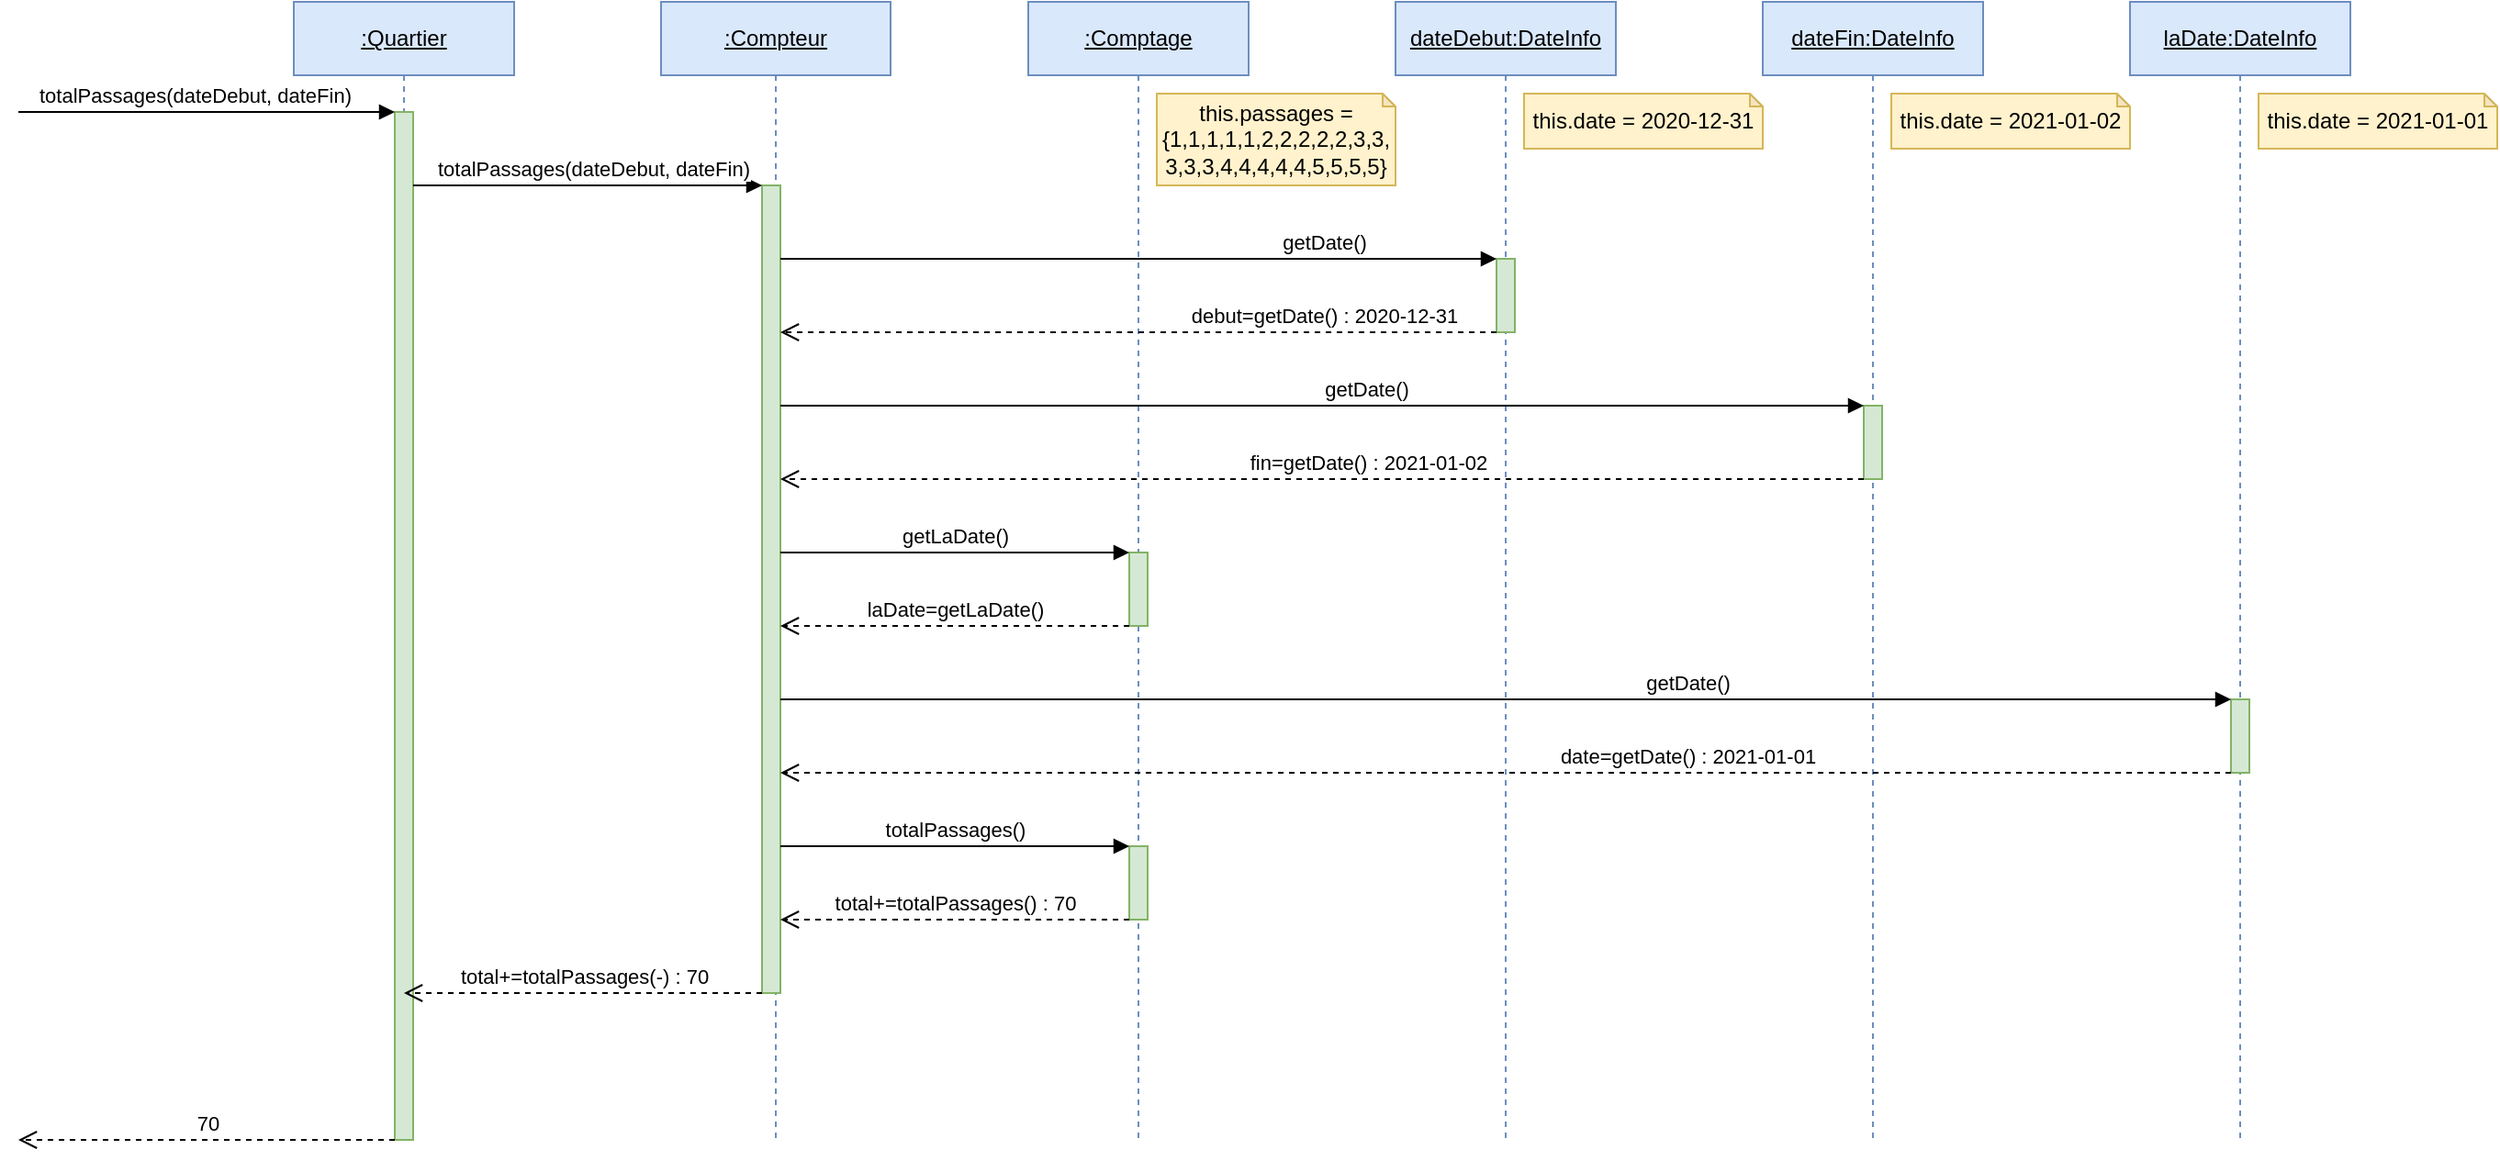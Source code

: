 <mxfile version="21.4.0" type="device">
  <diagram name="Page-1" id="jepwlo9yQ6EUDHf_CkzT">
    <mxGraphModel dx="2049" dy="1174" grid="1" gridSize="10" guides="1" tooltips="1" connect="1" arrows="1" fold="1" page="1" pageScale="1" pageWidth="850" pageHeight="1100" math="0" shadow="0">
      <root>
        <mxCell id="0" />
        <mxCell id="1" parent="0" />
        <mxCell id="e0yvPpbI0aPIqQEcS8R--3" value="&lt;u&gt;:Quartier&lt;/u&gt;" style="shape=umlLifeline;perimeter=lifelinePerimeter;whiteSpace=wrap;html=1;container=1;dropTarget=0;collapsible=0;recursiveResize=0;outlineConnect=0;portConstraint=eastwest;newEdgeStyle={&quot;edgeStyle&quot;:&quot;elbowEdgeStyle&quot;,&quot;elbow&quot;:&quot;vertical&quot;,&quot;curved&quot;:0,&quot;rounded&quot;:0};fillColor=#dae8fc;strokeColor=#6c8ebf;" vertex="1" parent="1">
          <mxGeometry x="160" y="140" width="120" height="620" as="geometry" />
        </mxCell>
        <mxCell id="e0yvPpbI0aPIqQEcS8R--9" value="" style="html=1;points=[];perimeter=orthogonalPerimeter;outlineConnect=0;targetShapes=umlLifeline;portConstraint=eastwest;newEdgeStyle={&quot;edgeStyle&quot;:&quot;elbowEdgeStyle&quot;,&quot;elbow&quot;:&quot;vertical&quot;,&quot;curved&quot;:0,&quot;rounded&quot;:0};fillColor=#d5e8d4;strokeColor=#82b366;" vertex="1" parent="e0yvPpbI0aPIqQEcS8R--3">
          <mxGeometry x="55" y="60" width="10" height="560" as="geometry" />
        </mxCell>
        <mxCell id="e0yvPpbI0aPIqQEcS8R--10" value="totalPassages(dateDebut, dateFin)" style="html=1;verticalAlign=bottom;endArrow=block;edgeStyle=elbowEdgeStyle;elbow=vertical;curved=0;rounded=0;" edge="1" target="e0yvPpbI0aPIqQEcS8R--9" parent="e0yvPpbI0aPIqQEcS8R--3">
          <mxGeometry x="0.176" relative="1" as="geometry">
            <mxPoint x="-90" y="60" as="sourcePoint" />
            <Array as="points">
              <mxPoint x="-150" y="60" />
            </Array>
            <mxPoint as="offset" />
          </mxGeometry>
        </mxCell>
        <mxCell id="e0yvPpbI0aPIqQEcS8R--11" value="70" style="html=1;verticalAlign=bottom;endArrow=open;dashed=1;endSize=8;edgeStyle=elbowEdgeStyle;elbow=vertical;curved=0;rounded=0;" edge="1" source="e0yvPpbI0aPIqQEcS8R--9" parent="e0yvPpbI0aPIqQEcS8R--3">
          <mxGeometry relative="1" as="geometry">
            <mxPoint x="-150" y="620" as="targetPoint" />
            <Array as="points">
              <mxPoint x="-20" y="620" />
              <mxPoint y="280" />
            </Array>
          </mxGeometry>
        </mxCell>
        <mxCell id="e0yvPpbI0aPIqQEcS8R--4" value="&lt;u&gt;:Compteur&lt;/u&gt;" style="shape=umlLifeline;perimeter=lifelinePerimeter;whiteSpace=wrap;html=1;container=1;dropTarget=0;collapsible=0;recursiveResize=0;outlineConnect=0;portConstraint=eastwest;newEdgeStyle={&quot;edgeStyle&quot;:&quot;elbowEdgeStyle&quot;,&quot;elbow&quot;:&quot;vertical&quot;,&quot;curved&quot;:0,&quot;rounded&quot;:0};fillColor=#dae8fc;strokeColor=#6c8ebf;" vertex="1" parent="1">
          <mxGeometry x="360" y="140" width="125" height="620" as="geometry" />
        </mxCell>
        <mxCell id="e0yvPpbI0aPIqQEcS8R--12" value="" style="html=1;points=[];perimeter=orthogonalPerimeter;outlineConnect=0;targetShapes=umlLifeline;portConstraint=eastwest;newEdgeStyle={&quot;edgeStyle&quot;:&quot;elbowEdgeStyle&quot;,&quot;elbow&quot;:&quot;vertical&quot;,&quot;curved&quot;:0,&quot;rounded&quot;:0};fillColor=#d5e8d4;strokeColor=#82b366;" vertex="1" parent="e0yvPpbI0aPIqQEcS8R--4">
          <mxGeometry x="55" y="100" width="10" height="440" as="geometry" />
        </mxCell>
        <mxCell id="e0yvPpbI0aPIqQEcS8R--5" value="&lt;u&gt;:Comptage&lt;/u&gt;" style="shape=umlLifeline;perimeter=lifelinePerimeter;whiteSpace=wrap;html=1;container=1;dropTarget=0;collapsible=0;recursiveResize=0;outlineConnect=0;portConstraint=eastwest;newEdgeStyle={&quot;edgeStyle&quot;:&quot;elbowEdgeStyle&quot;,&quot;elbow&quot;:&quot;vertical&quot;,&quot;curved&quot;:0,&quot;rounded&quot;:0};fillColor=#dae8fc;strokeColor=#6c8ebf;" vertex="1" parent="1">
          <mxGeometry x="560" y="140" width="120" height="620" as="geometry" />
        </mxCell>
        <mxCell id="e0yvPpbI0aPIqQEcS8R--26" value="" style="html=1;points=[];perimeter=orthogonalPerimeter;outlineConnect=0;targetShapes=umlLifeline;portConstraint=eastwest;newEdgeStyle={&quot;edgeStyle&quot;:&quot;elbowEdgeStyle&quot;,&quot;elbow&quot;:&quot;vertical&quot;,&quot;curved&quot;:0,&quot;rounded&quot;:0};fillColor=#d5e8d4;strokeColor=#82b366;" vertex="1" parent="e0yvPpbI0aPIqQEcS8R--5">
          <mxGeometry x="55" y="300" width="10" height="40" as="geometry" />
        </mxCell>
        <mxCell id="e0yvPpbI0aPIqQEcS8R--35" value="" style="html=1;points=[];perimeter=orthogonalPerimeter;outlineConnect=0;targetShapes=umlLifeline;portConstraint=eastwest;newEdgeStyle={&quot;edgeStyle&quot;:&quot;elbowEdgeStyle&quot;,&quot;elbow&quot;:&quot;vertical&quot;,&quot;curved&quot;:0,&quot;rounded&quot;:0};fillColor=#d5e8d4;strokeColor=#82b366;" vertex="1" parent="e0yvPpbI0aPIqQEcS8R--5">
          <mxGeometry x="55" y="460" width="10" height="40" as="geometry" />
        </mxCell>
        <mxCell id="e0yvPpbI0aPIqQEcS8R--6" value="&lt;u&gt;dateDebut:DateInfo&lt;/u&gt;" style="shape=umlLifeline;perimeter=lifelinePerimeter;whiteSpace=wrap;html=1;container=1;dropTarget=0;collapsible=0;recursiveResize=0;outlineConnect=0;portConstraint=eastwest;newEdgeStyle={&quot;edgeStyle&quot;:&quot;elbowEdgeStyle&quot;,&quot;elbow&quot;:&quot;vertical&quot;,&quot;curved&quot;:0,&quot;rounded&quot;:0};fillColor=#dae8fc;strokeColor=#6c8ebf;" vertex="1" parent="1">
          <mxGeometry x="760" y="140" width="120" height="620" as="geometry" />
        </mxCell>
        <mxCell id="e0yvPpbI0aPIqQEcS8R--15" value="" style="html=1;points=[];perimeter=orthogonalPerimeter;outlineConnect=0;targetShapes=umlLifeline;portConstraint=eastwest;newEdgeStyle={&quot;edgeStyle&quot;:&quot;elbowEdgeStyle&quot;,&quot;elbow&quot;:&quot;vertical&quot;,&quot;curved&quot;:0,&quot;rounded&quot;:0};fillColor=#d5e8d4;strokeColor=#82b366;" vertex="1" parent="e0yvPpbI0aPIqQEcS8R--6">
          <mxGeometry x="55" y="140" width="10" height="40" as="geometry" />
        </mxCell>
        <mxCell id="e0yvPpbI0aPIqQEcS8R--7" value="&lt;u&gt;dateFin:DateInfo&lt;/u&gt;" style="shape=umlLifeline;perimeter=lifelinePerimeter;whiteSpace=wrap;html=1;container=1;dropTarget=0;collapsible=0;recursiveResize=0;outlineConnect=0;portConstraint=eastwest;newEdgeStyle={&quot;edgeStyle&quot;:&quot;elbowEdgeStyle&quot;,&quot;elbow&quot;:&quot;vertical&quot;,&quot;curved&quot;:0,&quot;rounded&quot;:0};fillColor=#dae8fc;strokeColor=#6c8ebf;" vertex="1" parent="1">
          <mxGeometry x="960" y="140" width="120" height="620" as="geometry" />
        </mxCell>
        <mxCell id="e0yvPpbI0aPIqQEcS8R--23" value="" style="html=1;points=[];perimeter=orthogonalPerimeter;outlineConnect=0;targetShapes=umlLifeline;portConstraint=eastwest;newEdgeStyle={&quot;edgeStyle&quot;:&quot;elbowEdgeStyle&quot;,&quot;elbow&quot;:&quot;vertical&quot;,&quot;curved&quot;:0,&quot;rounded&quot;:0};fillColor=#d5e8d4;strokeColor=#82b366;" vertex="1" parent="e0yvPpbI0aPIqQEcS8R--7">
          <mxGeometry x="55" y="220" width="10" height="40" as="geometry" />
        </mxCell>
        <mxCell id="e0yvPpbI0aPIqQEcS8R--8" value="&lt;u&gt;laDate:DateInfo&lt;/u&gt;" style="shape=umlLifeline;perimeter=lifelinePerimeter;whiteSpace=wrap;html=1;container=1;dropTarget=0;collapsible=0;recursiveResize=0;outlineConnect=0;portConstraint=eastwest;newEdgeStyle={&quot;edgeStyle&quot;:&quot;elbowEdgeStyle&quot;,&quot;elbow&quot;:&quot;vertical&quot;,&quot;curved&quot;:0,&quot;rounded&quot;:0};fillColor=#dae8fc;strokeColor=#6c8ebf;" vertex="1" parent="1">
          <mxGeometry x="1160" y="140" width="120" height="620" as="geometry" />
        </mxCell>
        <mxCell id="e0yvPpbI0aPIqQEcS8R--29" value="" style="html=1;points=[];perimeter=orthogonalPerimeter;outlineConnect=0;targetShapes=umlLifeline;portConstraint=eastwest;newEdgeStyle={&quot;edgeStyle&quot;:&quot;elbowEdgeStyle&quot;,&quot;elbow&quot;:&quot;vertical&quot;,&quot;curved&quot;:0,&quot;rounded&quot;:0};fillColor=#d5e8d4;strokeColor=#82b366;" vertex="1" parent="e0yvPpbI0aPIqQEcS8R--8">
          <mxGeometry x="55" y="380" width="10" height="40" as="geometry" />
        </mxCell>
        <mxCell id="e0yvPpbI0aPIqQEcS8R--14" value="total+=totalPassages(-) : 70" style="html=1;verticalAlign=bottom;endArrow=open;dashed=1;endSize=8;edgeStyle=elbowEdgeStyle;elbow=vertical;curved=0;rounded=0;" edge="1" source="e0yvPpbI0aPIqQEcS8R--12" parent="1" target="e0yvPpbI0aPIqQEcS8R--3">
          <mxGeometry relative="1" as="geometry">
            <mxPoint x="360" y="315" as="targetPoint" />
            <Array as="points">
              <mxPoint x="310" y="680" />
              <mxPoint x="380" y="510" />
            </Array>
          </mxGeometry>
        </mxCell>
        <mxCell id="e0yvPpbI0aPIqQEcS8R--16" value="getDate()" style="html=1;verticalAlign=bottom;endArrow=block;edgeStyle=elbowEdgeStyle;elbow=vertical;curved=0;rounded=0;" edge="1" target="e0yvPpbI0aPIqQEcS8R--15" parent="1" source="e0yvPpbI0aPIqQEcS8R--12">
          <mxGeometry x="0.513" relative="1" as="geometry">
            <mxPoint x="683" y="280" as="sourcePoint" />
            <Array as="points">
              <mxPoint x="597" y="280" />
            </Array>
            <mxPoint x="1" as="offset" />
          </mxGeometry>
        </mxCell>
        <mxCell id="e0yvPpbI0aPIqQEcS8R--17" value="debut=getDate() : 2020-12-31" style="html=1;verticalAlign=bottom;endArrow=open;dashed=1;endSize=8;edgeStyle=elbowEdgeStyle;elbow=vertical;curved=0;rounded=0;" edge="1" source="e0yvPpbI0aPIqQEcS8R--15" parent="1" target="e0yvPpbI0aPIqQEcS8R--12">
          <mxGeometry x="-0.513" relative="1" as="geometry">
            <mxPoint x="683" y="355" as="targetPoint" />
            <Array as="points">
              <mxPoint x="660" y="320" />
              <mxPoint x="600" y="360" />
            </Array>
            <mxPoint x="1" as="offset" />
          </mxGeometry>
        </mxCell>
        <mxCell id="e0yvPpbI0aPIqQEcS8R--13" value="totalPassages(dateDebut, dateFin)" style="html=1;verticalAlign=bottom;endArrow=block;edgeStyle=elbowEdgeStyle;elbow=vertical;curved=0;rounded=0;" edge="1" target="e0yvPpbI0aPIqQEcS8R--12" parent="1" source="e0yvPpbI0aPIqQEcS8R--9">
          <mxGeometry x="0.024" relative="1" as="geometry">
            <mxPoint x="360" y="240" as="sourcePoint" />
            <mxPoint x="310" y="300" as="targetPoint" />
            <Array as="points">
              <mxPoint x="310" y="240" />
            </Array>
            <mxPoint as="offset" />
          </mxGeometry>
        </mxCell>
        <mxCell id="e0yvPpbI0aPIqQEcS8R--25" value="fin=getDate() : 2021-01-02" style="html=1;verticalAlign=bottom;endArrow=open;dashed=1;endSize=8;edgeStyle=elbowEdgeStyle;elbow=vertical;curved=0;rounded=0;" edge="1" source="e0yvPpbI0aPIqQEcS8R--23" parent="1" target="e0yvPpbI0aPIqQEcS8R--12">
          <mxGeometry x="-0.083" relative="1" as="geometry">
            <mxPoint x="830" y="395" as="targetPoint" />
            <Array as="points">
              <mxPoint x="670" y="400" />
            </Array>
            <mxPoint as="offset" />
          </mxGeometry>
        </mxCell>
        <mxCell id="e0yvPpbI0aPIqQEcS8R--24" value="getDate()" style="html=1;verticalAlign=bottom;endArrow=block;edgeStyle=elbowEdgeStyle;elbow=vertical;curved=0;rounded=0;" edge="1" target="e0yvPpbI0aPIqQEcS8R--23" parent="1" source="e0yvPpbI0aPIqQEcS8R--12">
          <mxGeometry x="0.083" relative="1" as="geometry">
            <mxPoint x="830" y="320" as="sourcePoint" />
            <Array as="points">
              <mxPoint x="670" y="360" />
            </Array>
            <mxPoint x="-1" as="offset" />
          </mxGeometry>
        </mxCell>
        <mxCell id="e0yvPpbI0aPIqQEcS8R--28" value="laDate=getLaDate()" style="html=1;verticalAlign=bottom;endArrow=open;dashed=1;endSize=8;edgeStyle=elbowEdgeStyle;elbow=vertical;curved=0;rounded=0;" edge="1" source="e0yvPpbI0aPIqQEcS8R--26" parent="1" target="e0yvPpbI0aPIqQEcS8R--12">
          <mxGeometry relative="1" as="geometry">
            <mxPoint x="530" y="515" as="targetPoint" />
            <Array as="points">
              <mxPoint x="530" y="480" />
              <mxPoint x="550" y="560" />
            </Array>
          </mxGeometry>
        </mxCell>
        <mxCell id="e0yvPpbI0aPIqQEcS8R--27" value="getLaDate()" style="html=1;verticalAlign=bottom;endArrow=block;edgeStyle=elbowEdgeStyle;elbow=vertical;curved=0;rounded=0;" edge="1" target="e0yvPpbI0aPIqQEcS8R--26" parent="1" source="e0yvPpbI0aPIqQEcS8R--12">
          <mxGeometry relative="1" as="geometry">
            <mxPoint x="530" y="440" as="sourcePoint" />
            <Array as="points">
              <mxPoint x="520" y="440" />
            </Array>
          </mxGeometry>
        </mxCell>
        <mxCell id="e0yvPpbI0aPIqQEcS8R--30" value="getDate()" style="html=1;verticalAlign=bottom;endArrow=block;edgeStyle=elbowEdgeStyle;elbow=vertical;curved=0;rounded=0;" edge="1" target="e0yvPpbI0aPIqQEcS8R--29" parent="1" source="e0yvPpbI0aPIqQEcS8R--12">
          <mxGeometry x="0.253" relative="1" as="geometry">
            <mxPoint x="980" y="480" as="sourcePoint" />
            <Array as="points">
              <mxPoint x="670" y="520" />
              <mxPoint x="700" y="600" />
              <mxPoint x="830" y="480" />
            </Array>
            <mxPoint x="-1" as="offset" />
          </mxGeometry>
        </mxCell>
        <mxCell id="e0yvPpbI0aPIqQEcS8R--31" value="date=getDate() : 2021-01-01" style="html=1;verticalAlign=bottom;endArrow=open;dashed=1;endSize=8;edgeStyle=elbowEdgeStyle;elbow=vertical;curved=0;rounded=0;" edge="1" source="e0yvPpbI0aPIqQEcS8R--29" parent="1" target="e0yvPpbI0aPIqQEcS8R--12">
          <mxGeometry x="-0.253" relative="1" as="geometry">
            <mxPoint x="980" y="555" as="targetPoint" />
            <Array as="points">
              <mxPoint x="660" y="560" />
              <mxPoint x="700" y="640" />
              <mxPoint x="710" y="650" />
              <mxPoint x="830" y="520" />
            </Array>
            <mxPoint x="-1" as="offset" />
          </mxGeometry>
        </mxCell>
        <mxCell id="e0yvPpbI0aPIqQEcS8R--37" value="total+=totalPassages() : 70" style="html=1;verticalAlign=bottom;endArrow=open;dashed=1;endSize=8;edgeStyle=elbowEdgeStyle;elbow=vertical;curved=0;rounded=0;" edge="1" source="e0yvPpbI0aPIqQEcS8R--35" parent="1" target="e0yvPpbI0aPIqQEcS8R--12">
          <mxGeometry relative="1" as="geometry">
            <mxPoint x="530" y="675" as="targetPoint" />
            <Array as="points">
              <mxPoint x="520" y="640" />
            </Array>
          </mxGeometry>
        </mxCell>
        <mxCell id="e0yvPpbI0aPIqQEcS8R--36" value="totalPassages()" style="html=1;verticalAlign=bottom;endArrow=block;edgeStyle=elbowEdgeStyle;elbow=vertical;curved=0;rounded=0;" edge="1" target="e0yvPpbI0aPIqQEcS8R--35" parent="1" source="e0yvPpbI0aPIqQEcS8R--12">
          <mxGeometry relative="1" as="geometry">
            <mxPoint x="530" y="600" as="sourcePoint" />
            <Array as="points">
              <mxPoint x="510" y="600" />
            </Array>
          </mxGeometry>
        </mxCell>
        <mxCell id="e0yvPpbI0aPIqQEcS8R--40" value="this.date = 2020-12-31" style="shape=note;whiteSpace=wrap;html=1;backgroundOutline=1;darkOpacity=0.05;size=7;fillColor=#fff2cc;strokeColor=#d6b656;" vertex="1" parent="1">
          <mxGeometry x="830" y="190" width="130" height="30" as="geometry" />
        </mxCell>
        <mxCell id="e0yvPpbI0aPIqQEcS8R--41" value="this.date = 2021-01-02" style="shape=note;whiteSpace=wrap;html=1;backgroundOutline=1;darkOpacity=0.05;size=7;fillColor=#fff2cc;strokeColor=#d6b656;" vertex="1" parent="1">
          <mxGeometry x="1030" y="190" width="130" height="30" as="geometry" />
        </mxCell>
        <mxCell id="e0yvPpbI0aPIqQEcS8R--42" value="this.date = 2021-01-01" style="shape=note;whiteSpace=wrap;html=1;backgroundOutline=1;darkOpacity=0.05;size=7;fillColor=#fff2cc;strokeColor=#d6b656;" vertex="1" parent="1">
          <mxGeometry x="1230" y="190" width="130" height="30" as="geometry" />
        </mxCell>
        <mxCell id="e0yvPpbI0aPIqQEcS8R--43" value="&lt;div&gt;this.passages = &lt;br&gt;&lt;/div&gt;&lt;div&gt;{1,1,1,1,1,2,2,2,2,2,3,3,&lt;/div&gt;&lt;div&gt;3,3,3,4,4,4,4,4,5,5,5,5}&lt;br&gt;&lt;/div&gt;" style="shape=note;whiteSpace=wrap;html=1;backgroundOutline=1;darkOpacity=0.05;size=7;fillColor=#fff2cc;strokeColor=#d6b656;" vertex="1" parent="1">
          <mxGeometry x="630" y="190" width="130" height="50" as="geometry" />
        </mxCell>
      </root>
    </mxGraphModel>
  </diagram>
</mxfile>

